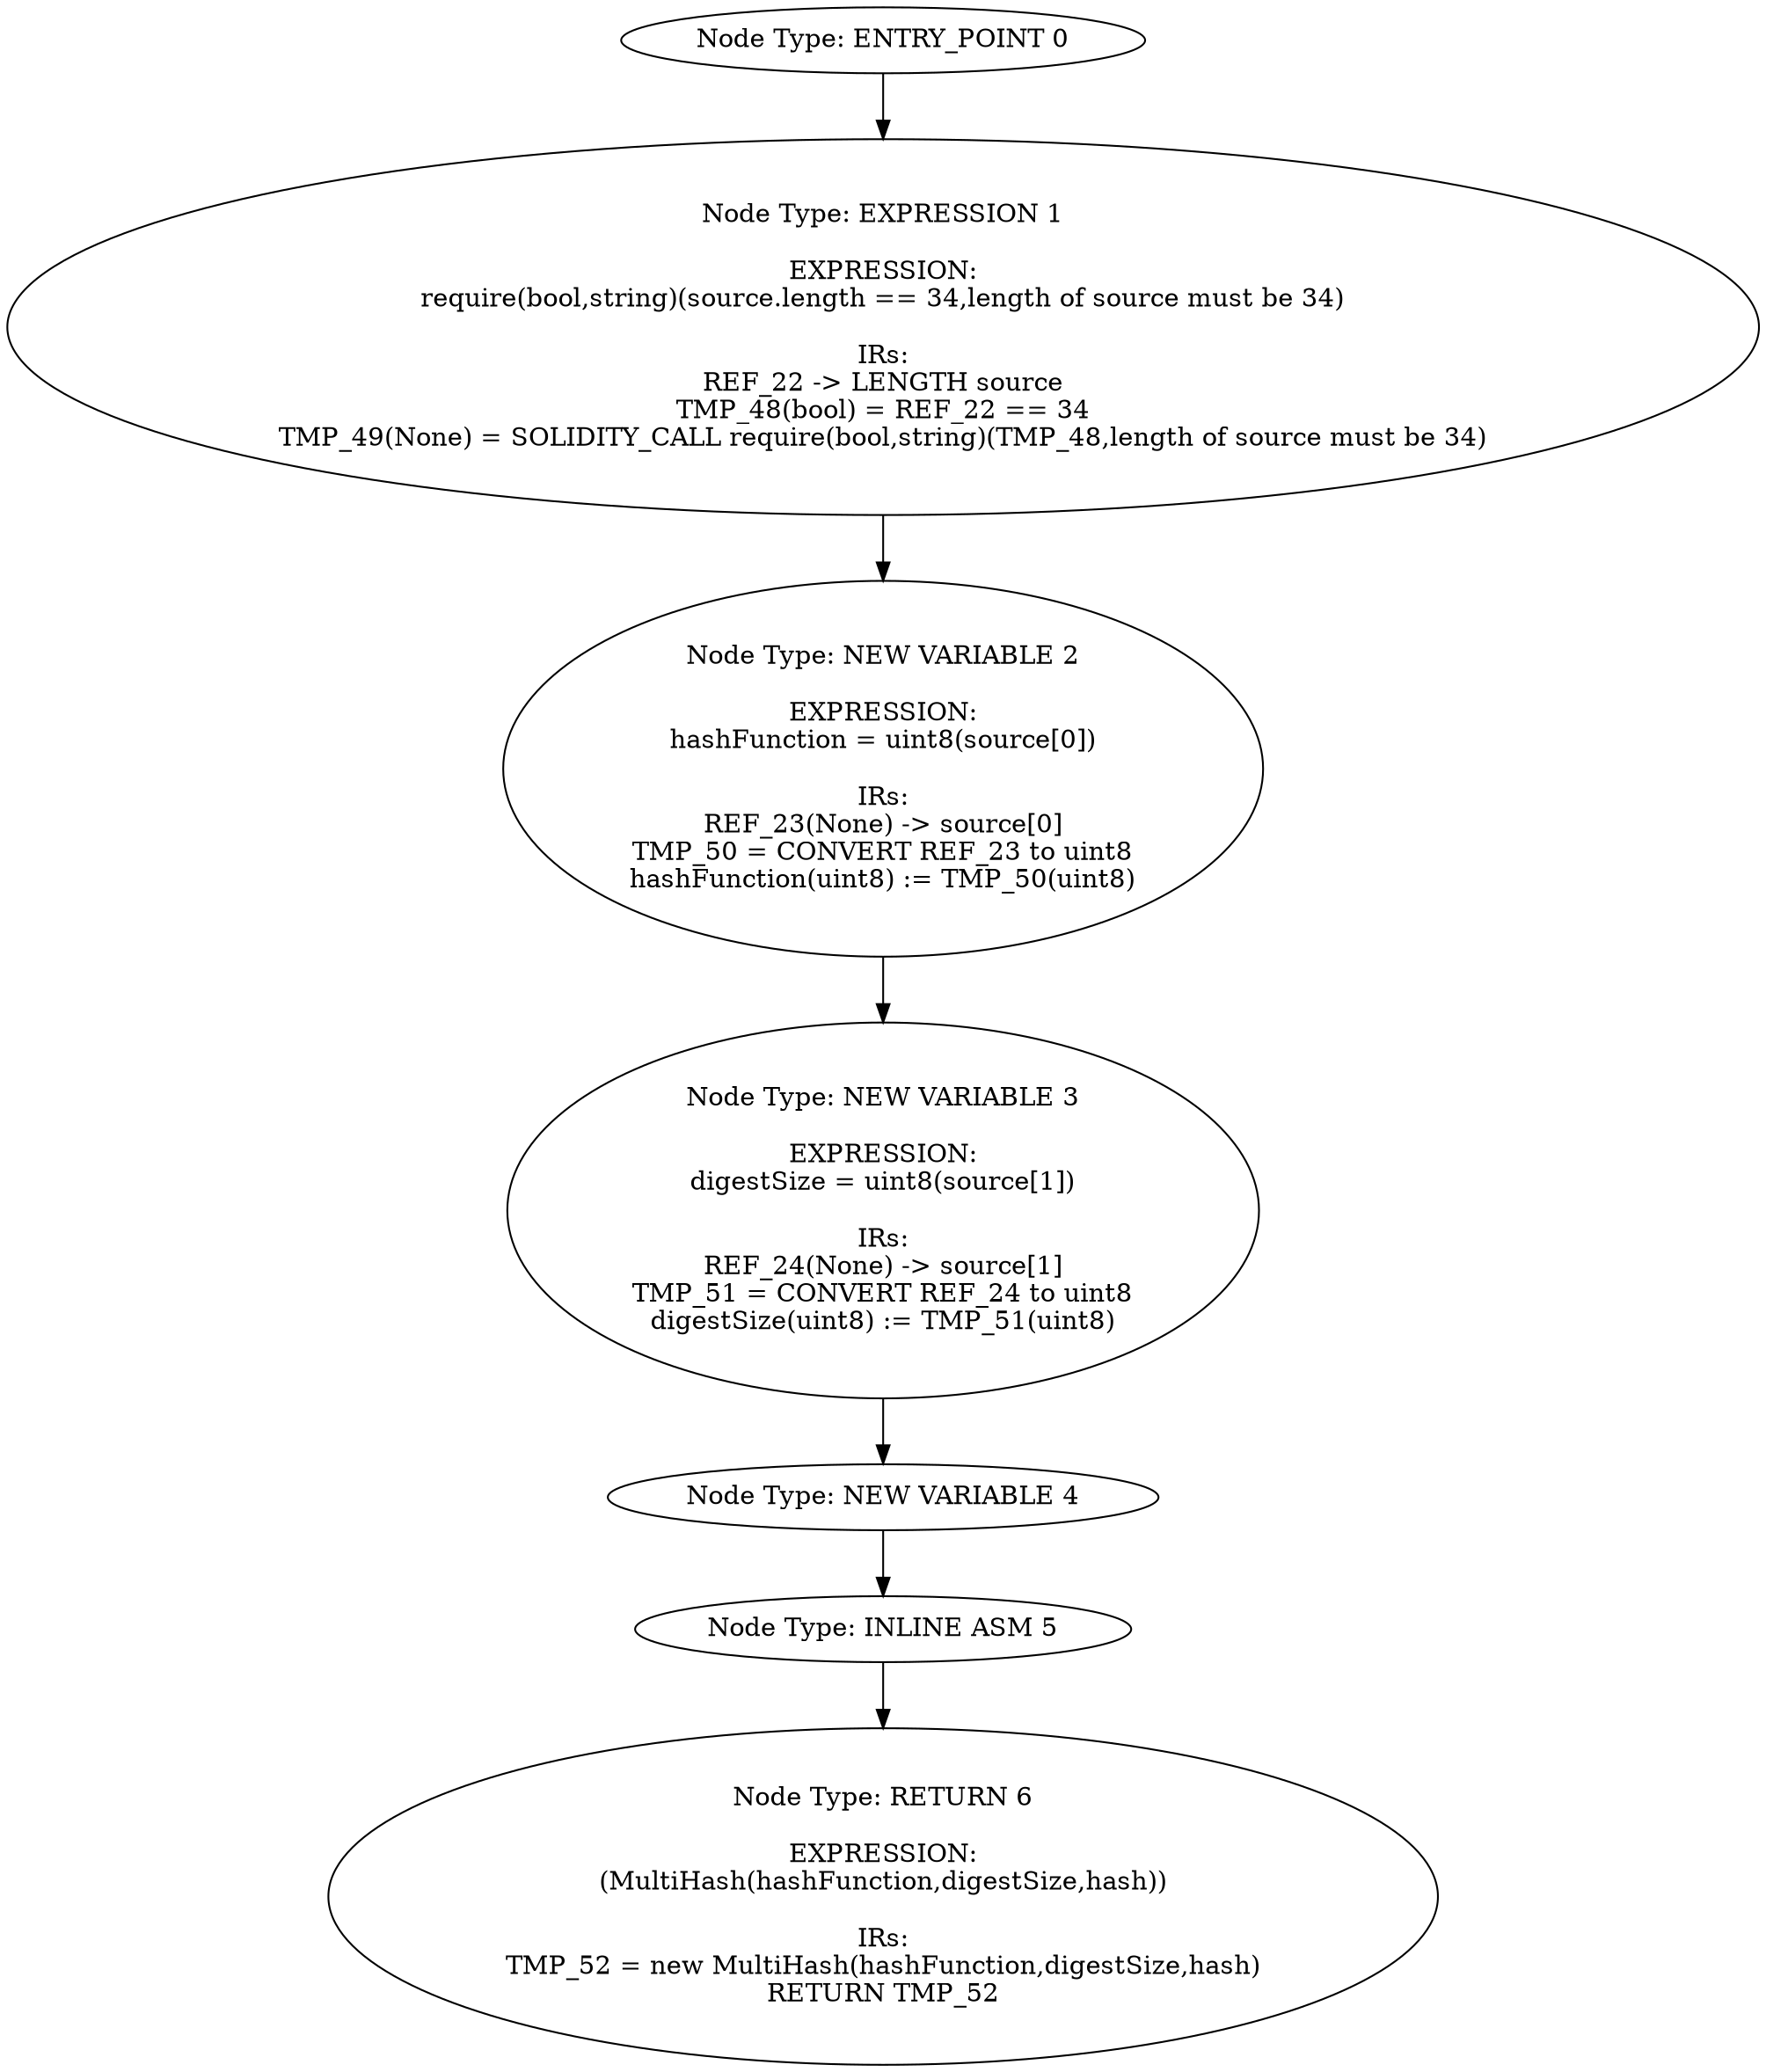 digraph{
0[label="Node Type: ENTRY_POINT 0
"];
0->1;
1[label="Node Type: EXPRESSION 1

EXPRESSION:
require(bool,string)(source.length == 34,length of source must be 34)

IRs:
REF_22 -> LENGTH source
TMP_48(bool) = REF_22 == 34
TMP_49(None) = SOLIDITY_CALL require(bool,string)(TMP_48,length of source must be 34)"];
1->2;
2[label="Node Type: NEW VARIABLE 2

EXPRESSION:
hashFunction = uint8(source[0])

IRs:
REF_23(None) -> source[0]
TMP_50 = CONVERT REF_23 to uint8
hashFunction(uint8) := TMP_50(uint8)"];
2->3;
3[label="Node Type: NEW VARIABLE 3

EXPRESSION:
digestSize = uint8(source[1])

IRs:
REF_24(None) -> source[1]
TMP_51 = CONVERT REF_24 to uint8
digestSize(uint8) := TMP_51(uint8)"];
3->4;
4[label="Node Type: NEW VARIABLE 4
"];
4->5;
5[label="Node Type: INLINE ASM 5
"];
5->6;
6[label="Node Type: RETURN 6

EXPRESSION:
(MultiHash(hashFunction,digestSize,hash))

IRs:
TMP_52 = new MultiHash(hashFunction,digestSize,hash)
RETURN TMP_52"];
}
